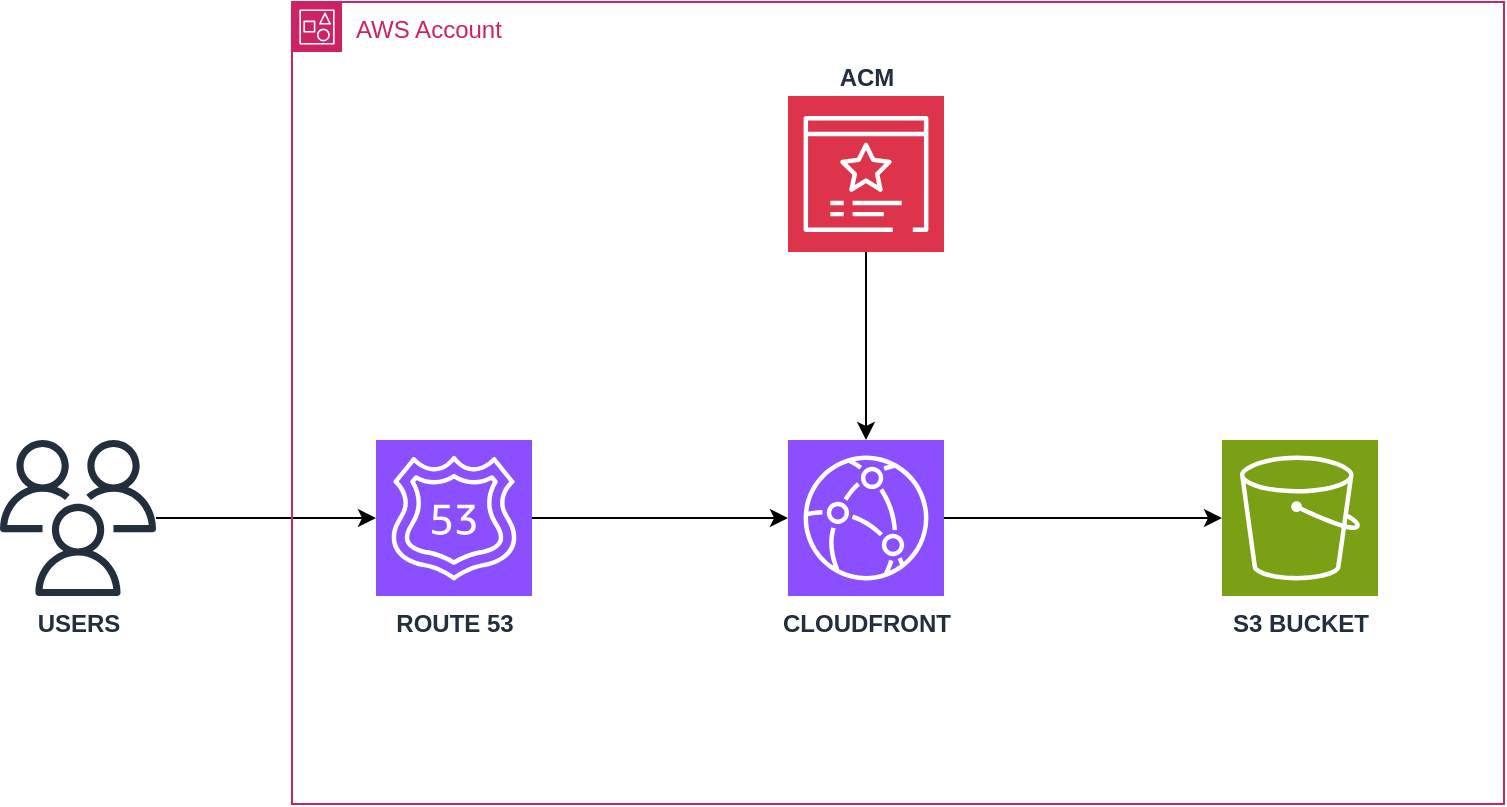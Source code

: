 <mxfile version="22.1.11" type="github">
  <diagram name="Page-1" id="UlDoWZxu-9f_f8u_j0Yc">
    <mxGraphModel dx="954" dy="587" grid="0" gridSize="10" guides="1" tooltips="1" connect="1" arrows="1" fold="1" page="1" pageScale="1" pageWidth="1100" pageHeight="850" math="0" shadow="0">
      <root>
        <mxCell id="0" />
        <mxCell id="1" parent="0" />
        <mxCell id="W_sfDYXOPDdSJqehdhN7-1" value="S3 BUCKET" style="sketch=0;points=[[0,0,0],[0.25,0,0],[0.5,0,0],[0.75,0,0],[1,0,0],[0,1,0],[0.25,1,0],[0.5,1,0],[0.75,1,0],[1,1,0],[0,0.25,0],[0,0.5,0],[0,0.75,0],[1,0.25,0],[1,0.5,0],[1,0.75,0]];outlineConnect=0;fontColor=#232F3E;fillColor=#7AA116;strokeColor=#ffffff;dashed=0;verticalLabelPosition=bottom;verticalAlign=top;align=center;html=1;fontSize=12;fontStyle=1;aspect=fixed;shape=mxgraph.aws4.resourceIcon;resIcon=mxgraph.aws4.s3;" parent="1" vertex="1">
          <mxGeometry x="672" y="301" width="78" height="78" as="geometry" />
        </mxCell>
        <mxCell id="W_sfDYXOPDdSJqehdhN7-2" value="CLOUDFRONT" style="sketch=0;points=[[0,0,0],[0.25,0,0],[0.5,0,0],[0.75,0,0],[1,0,0],[0,1,0],[0.25,1,0],[0.5,1,0],[0.75,1,0],[1,1,0],[0,0.25,0],[0,0.5,0],[0,0.75,0],[1,0.25,0],[1,0.5,0],[1,0.75,0]];outlineConnect=0;fontColor=#232F3E;fillColor=#8C4FFF;strokeColor=#ffffff;dashed=0;verticalLabelPosition=bottom;verticalAlign=top;align=center;html=1;fontSize=12;fontStyle=1;aspect=fixed;shape=mxgraph.aws4.resourceIcon;resIcon=mxgraph.aws4.cloudfront;" parent="1" vertex="1">
          <mxGeometry x="455" y="301" width="78" height="78" as="geometry" />
        </mxCell>
        <mxCell id="W_sfDYXOPDdSJqehdhN7-4" value="ACM" style="sketch=0;points=[[0,0,0],[0.25,0,0],[0.5,0,0],[0.75,0,0],[1,0,0],[0,1,0],[0.25,1,0],[0.5,1,0],[0.75,1,0],[1,1,0],[0,0.25,0],[0,0.5,0],[0,0.75,0],[1,0.25,0],[1,0.5,0],[1,0.75,0]];outlineConnect=0;fontColor=#232F3E;fillColor=#DD344C;strokeColor=#ffffff;dashed=0;verticalLabelPosition=top;verticalAlign=bottom;align=center;html=1;fontSize=12;fontStyle=1;aspect=fixed;shape=mxgraph.aws4.resourceIcon;resIcon=mxgraph.aws4.certificate_manager_3;labelPosition=center;" parent="1" vertex="1">
          <mxGeometry x="455" y="129" width="78" height="78" as="geometry" />
        </mxCell>
        <mxCell id="W_sfDYXOPDdSJqehdhN7-9" style="edgeStyle=orthogonalEdgeStyle;rounded=0;orthogonalLoop=1;jettySize=auto;html=1;" parent="1" source="W_sfDYXOPDdSJqehdhN7-5" target="W_sfDYXOPDdSJqehdhN7-2" edge="1">
          <mxGeometry relative="1" as="geometry" />
        </mxCell>
        <mxCell id="W_sfDYXOPDdSJqehdhN7-5" value="ROUTE 53" style="sketch=0;points=[[0,0,0],[0.25,0,0],[0.5,0,0],[0.75,0,0],[1,0,0],[0,1,0],[0.25,1,0],[0.5,1,0],[0.75,1,0],[1,1,0],[0,0.25,0],[0,0.5,0],[0,0.75,0],[1,0.25,0],[1,0.5,0],[1,0.75,0]];outlineConnect=0;fontColor=#232F3E;fillColor=#8C4FFF;strokeColor=#ffffff;dashed=0;verticalLabelPosition=bottom;verticalAlign=top;align=center;html=1;fontSize=12;fontStyle=1;aspect=fixed;shape=mxgraph.aws4.resourceIcon;resIcon=mxgraph.aws4.route_53;" parent="1" vertex="1">
          <mxGeometry x="249" y="301" width="78" height="78" as="geometry" />
        </mxCell>
        <mxCell id="W_sfDYXOPDdSJqehdhN7-10" style="edgeStyle=orthogonalEdgeStyle;rounded=0;orthogonalLoop=1;jettySize=auto;html=1;" parent="1" source="W_sfDYXOPDdSJqehdhN7-6" target="W_sfDYXOPDdSJqehdhN7-5" edge="1">
          <mxGeometry relative="1" as="geometry" />
        </mxCell>
        <mxCell id="W_sfDYXOPDdSJqehdhN7-6" value="USERS" style="sketch=0;outlineConnect=0;fontColor=#232F3E;gradientColor=none;fillColor=#232F3D;strokeColor=none;dashed=0;verticalLabelPosition=bottom;verticalAlign=top;align=center;html=1;fontSize=12;fontStyle=1;aspect=fixed;pointerEvents=1;shape=mxgraph.aws4.users;" parent="1" vertex="1">
          <mxGeometry x="61" y="301" width="78" height="78" as="geometry" />
        </mxCell>
        <mxCell id="W_sfDYXOPDdSJqehdhN7-7" style="edgeStyle=orthogonalEdgeStyle;rounded=0;orthogonalLoop=1;jettySize=auto;html=1;entryX=0.5;entryY=0;entryDx=0;entryDy=0;entryPerimeter=0;" parent="1" source="W_sfDYXOPDdSJqehdhN7-4" target="W_sfDYXOPDdSJqehdhN7-2" edge="1">
          <mxGeometry relative="1" as="geometry" />
        </mxCell>
        <mxCell id="W_sfDYXOPDdSJqehdhN7-8" style="edgeStyle=orthogonalEdgeStyle;rounded=0;orthogonalLoop=1;jettySize=auto;html=1;entryX=0;entryY=0.5;entryDx=0;entryDy=0;entryPerimeter=0;" parent="1" source="W_sfDYXOPDdSJqehdhN7-2" target="W_sfDYXOPDdSJqehdhN7-1" edge="1">
          <mxGeometry relative="1" as="geometry" />
        </mxCell>
        <mxCell id="W_sfDYXOPDdSJqehdhN7-11" value="AWS Account" style="points=[[0,0],[0.25,0],[0.5,0],[0.75,0],[1,0],[1,0.25],[1,0.5],[1,0.75],[1,1],[0.75,1],[0.5,1],[0.25,1],[0,1],[0,0.75],[0,0.5],[0,0.25]];outlineConnect=0;gradientColor=none;html=1;whiteSpace=wrap;fontSize=12;fontStyle=0;container=1;pointerEvents=0;collapsible=0;recursiveResize=0;shape=mxgraph.aws4.group;grIcon=mxgraph.aws4.group_account;strokeColor=#CD2264;fillColor=none;verticalAlign=top;align=left;spacingLeft=30;fontColor=#CD2264;dashed=0;" parent="1" vertex="1">
          <mxGeometry x="207" y="82" width="606" height="401" as="geometry" />
        </mxCell>
      </root>
    </mxGraphModel>
  </diagram>
</mxfile>
